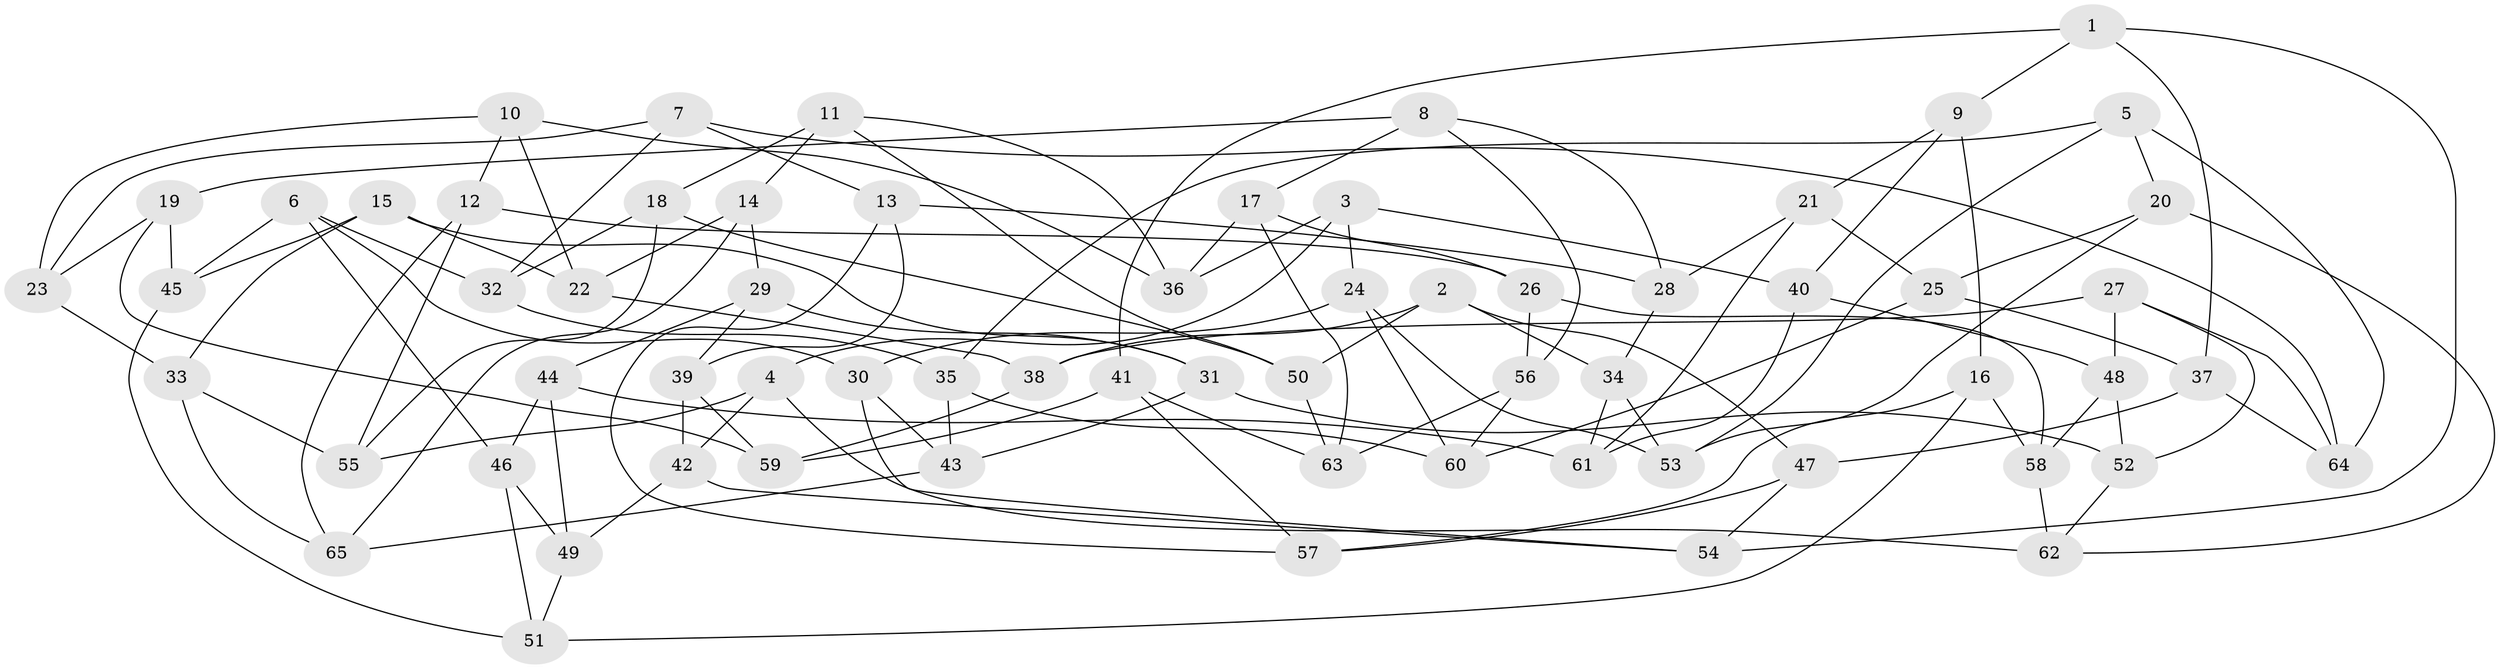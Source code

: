 // coarse degree distribution, {4: 0.6444444444444445, 3: 0.1111111111111111, 7: 0.022222222222222223, 5: 0.1111111111111111, 6: 0.06666666666666667, 8: 0.022222222222222223, 9: 0.022222222222222223}
// Generated by graph-tools (version 1.1) at 2025/03/03/04/25 22:03:48]
// undirected, 65 vertices, 130 edges
graph export_dot {
graph [start="1"]
  node [color=gray90,style=filled];
  1;
  2;
  3;
  4;
  5;
  6;
  7;
  8;
  9;
  10;
  11;
  12;
  13;
  14;
  15;
  16;
  17;
  18;
  19;
  20;
  21;
  22;
  23;
  24;
  25;
  26;
  27;
  28;
  29;
  30;
  31;
  32;
  33;
  34;
  35;
  36;
  37;
  38;
  39;
  40;
  41;
  42;
  43;
  44;
  45;
  46;
  47;
  48;
  49;
  50;
  51;
  52;
  53;
  54;
  55;
  56;
  57;
  58;
  59;
  60;
  61;
  62;
  63;
  64;
  65;
  1 -- 41;
  1 -- 54;
  1 -- 37;
  1 -- 9;
  2 -- 47;
  2 -- 50;
  2 -- 38;
  2 -- 34;
  3 -- 36;
  3 -- 40;
  3 -- 4;
  3 -- 24;
  4 -- 62;
  4 -- 42;
  4 -- 55;
  5 -- 53;
  5 -- 35;
  5 -- 20;
  5 -- 64;
  6 -- 46;
  6 -- 45;
  6 -- 32;
  6 -- 30;
  7 -- 64;
  7 -- 32;
  7 -- 13;
  7 -- 23;
  8 -- 56;
  8 -- 19;
  8 -- 17;
  8 -- 28;
  9 -- 40;
  9 -- 16;
  9 -- 21;
  10 -- 22;
  10 -- 23;
  10 -- 36;
  10 -- 12;
  11 -- 50;
  11 -- 14;
  11 -- 36;
  11 -- 18;
  12 -- 26;
  12 -- 65;
  12 -- 55;
  13 -- 39;
  13 -- 28;
  13 -- 57;
  14 -- 22;
  14 -- 29;
  14 -- 65;
  15 -- 31;
  15 -- 22;
  15 -- 45;
  15 -- 33;
  16 -- 57;
  16 -- 51;
  16 -- 58;
  17 -- 36;
  17 -- 63;
  17 -- 26;
  18 -- 50;
  18 -- 32;
  18 -- 55;
  19 -- 59;
  19 -- 23;
  19 -- 45;
  20 -- 25;
  20 -- 53;
  20 -- 62;
  21 -- 25;
  21 -- 61;
  21 -- 28;
  22 -- 38;
  23 -- 33;
  24 -- 30;
  24 -- 53;
  24 -- 60;
  25 -- 37;
  25 -- 60;
  26 -- 58;
  26 -- 56;
  27 -- 52;
  27 -- 64;
  27 -- 38;
  27 -- 48;
  28 -- 34;
  29 -- 39;
  29 -- 44;
  29 -- 31;
  30 -- 43;
  30 -- 54;
  31 -- 43;
  31 -- 52;
  32 -- 35;
  33 -- 55;
  33 -- 65;
  34 -- 53;
  34 -- 61;
  35 -- 60;
  35 -- 43;
  37 -- 47;
  37 -- 64;
  38 -- 59;
  39 -- 59;
  39 -- 42;
  40 -- 48;
  40 -- 61;
  41 -- 57;
  41 -- 59;
  41 -- 63;
  42 -- 49;
  42 -- 54;
  43 -- 65;
  44 -- 46;
  44 -- 61;
  44 -- 49;
  45 -- 51;
  46 -- 51;
  46 -- 49;
  47 -- 54;
  47 -- 57;
  48 -- 52;
  48 -- 58;
  49 -- 51;
  50 -- 63;
  52 -- 62;
  56 -- 63;
  56 -- 60;
  58 -- 62;
}
